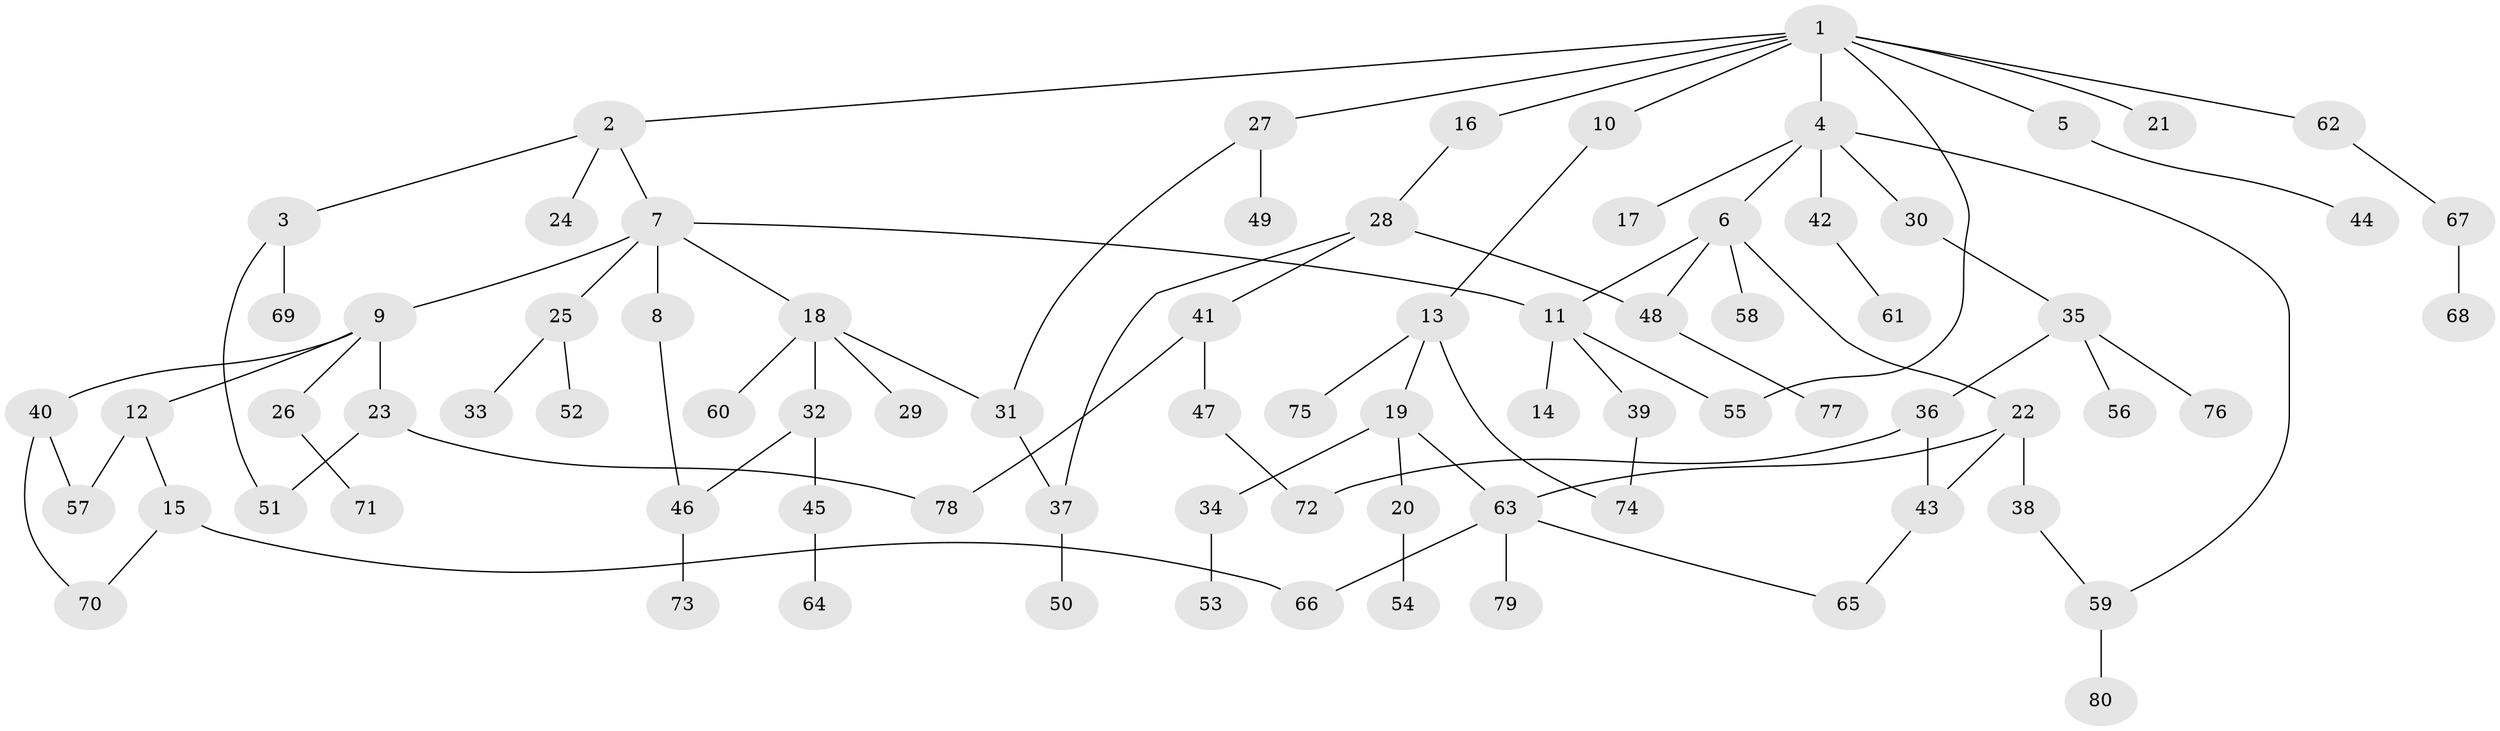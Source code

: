 // coarse degree distribution, {9: 0.017857142857142856, 4: 0.07142857142857142, 3: 0.17857142857142858, 7: 0.05357142857142857, 1: 0.39285714285714285, 2: 0.21428571428571427, 6: 0.03571428571428571, 5: 0.03571428571428571}
// Generated by graph-tools (version 1.1) at 2025/23/03/03/25 07:23:34]
// undirected, 80 vertices, 96 edges
graph export_dot {
graph [start="1"]
  node [color=gray90,style=filled];
  1;
  2;
  3;
  4;
  5;
  6;
  7;
  8;
  9;
  10;
  11;
  12;
  13;
  14;
  15;
  16;
  17;
  18;
  19;
  20;
  21;
  22;
  23;
  24;
  25;
  26;
  27;
  28;
  29;
  30;
  31;
  32;
  33;
  34;
  35;
  36;
  37;
  38;
  39;
  40;
  41;
  42;
  43;
  44;
  45;
  46;
  47;
  48;
  49;
  50;
  51;
  52;
  53;
  54;
  55;
  56;
  57;
  58;
  59;
  60;
  61;
  62;
  63;
  64;
  65;
  66;
  67;
  68;
  69;
  70;
  71;
  72;
  73;
  74;
  75;
  76;
  77;
  78;
  79;
  80;
  1 -- 2;
  1 -- 4;
  1 -- 5;
  1 -- 10;
  1 -- 16;
  1 -- 21;
  1 -- 27;
  1 -- 55;
  1 -- 62;
  2 -- 3;
  2 -- 7;
  2 -- 24;
  3 -- 51;
  3 -- 69;
  4 -- 6;
  4 -- 17;
  4 -- 30;
  4 -- 42;
  4 -- 59;
  5 -- 44;
  6 -- 22;
  6 -- 58;
  6 -- 11;
  6 -- 48;
  7 -- 8;
  7 -- 9;
  7 -- 11;
  7 -- 18;
  7 -- 25;
  8 -- 46;
  9 -- 12;
  9 -- 23;
  9 -- 26;
  9 -- 40;
  10 -- 13;
  11 -- 14;
  11 -- 39;
  11 -- 55;
  12 -- 15;
  12 -- 57;
  13 -- 19;
  13 -- 75;
  13 -- 74;
  15 -- 66;
  15 -- 70;
  16 -- 28;
  18 -- 29;
  18 -- 32;
  18 -- 60;
  18 -- 31;
  19 -- 20;
  19 -- 34;
  19 -- 63;
  20 -- 54;
  22 -- 38;
  22 -- 43;
  22 -- 63;
  23 -- 78;
  23 -- 51;
  25 -- 33;
  25 -- 52;
  26 -- 71;
  27 -- 31;
  27 -- 49;
  28 -- 41;
  28 -- 48;
  28 -- 37;
  30 -- 35;
  31 -- 37;
  32 -- 45;
  32 -- 46;
  34 -- 53;
  35 -- 36;
  35 -- 56;
  35 -- 76;
  36 -- 72;
  36 -- 43;
  37 -- 50;
  38 -- 59;
  39 -- 74;
  40 -- 57;
  40 -- 70;
  41 -- 47;
  41 -- 78;
  42 -- 61;
  43 -- 65;
  45 -- 64;
  46 -- 73;
  47 -- 72;
  48 -- 77;
  59 -- 80;
  62 -- 67;
  63 -- 66;
  63 -- 79;
  63 -- 65;
  67 -- 68;
}
